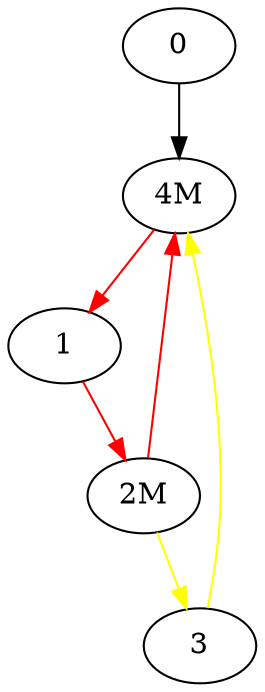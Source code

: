 Digraph G {
0->"4M";
edge [color=red];
1->"2M";
edge [color=black];
edge [color=red];
"2M"->"4M";
edge [color=black];
edge [color=yellow];
"2M"->3;
edge [color=black];
edge [color=yellow];
3->"4M";
edge [color=black];
3;
edge [color=red];
"4M"->1;
edge [color=black];
}
